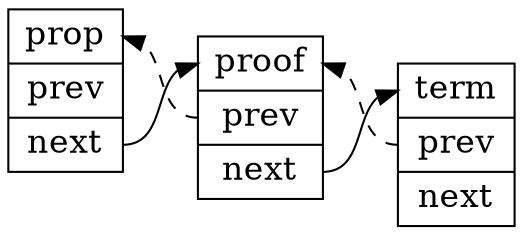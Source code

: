 digraph g {
        graph [rankdir="LR"];
        node [fontsize="16";
              shape="record"];
        "line0" [label = "<head>prop|<prev>prev|<next>next"];
        "line1" [label = "<head>proof|<prev>prev|<next>next"];
        "line2" [label = "<head>term|<prev>prev|<next>next"];
        "line0":next -> "line1":head;
        "line1":prev -> "line0":head [style="dashed"];
        "line1":next -> "line2":head;
        "line2":prev -> "line1":head [style="dashed"];
}